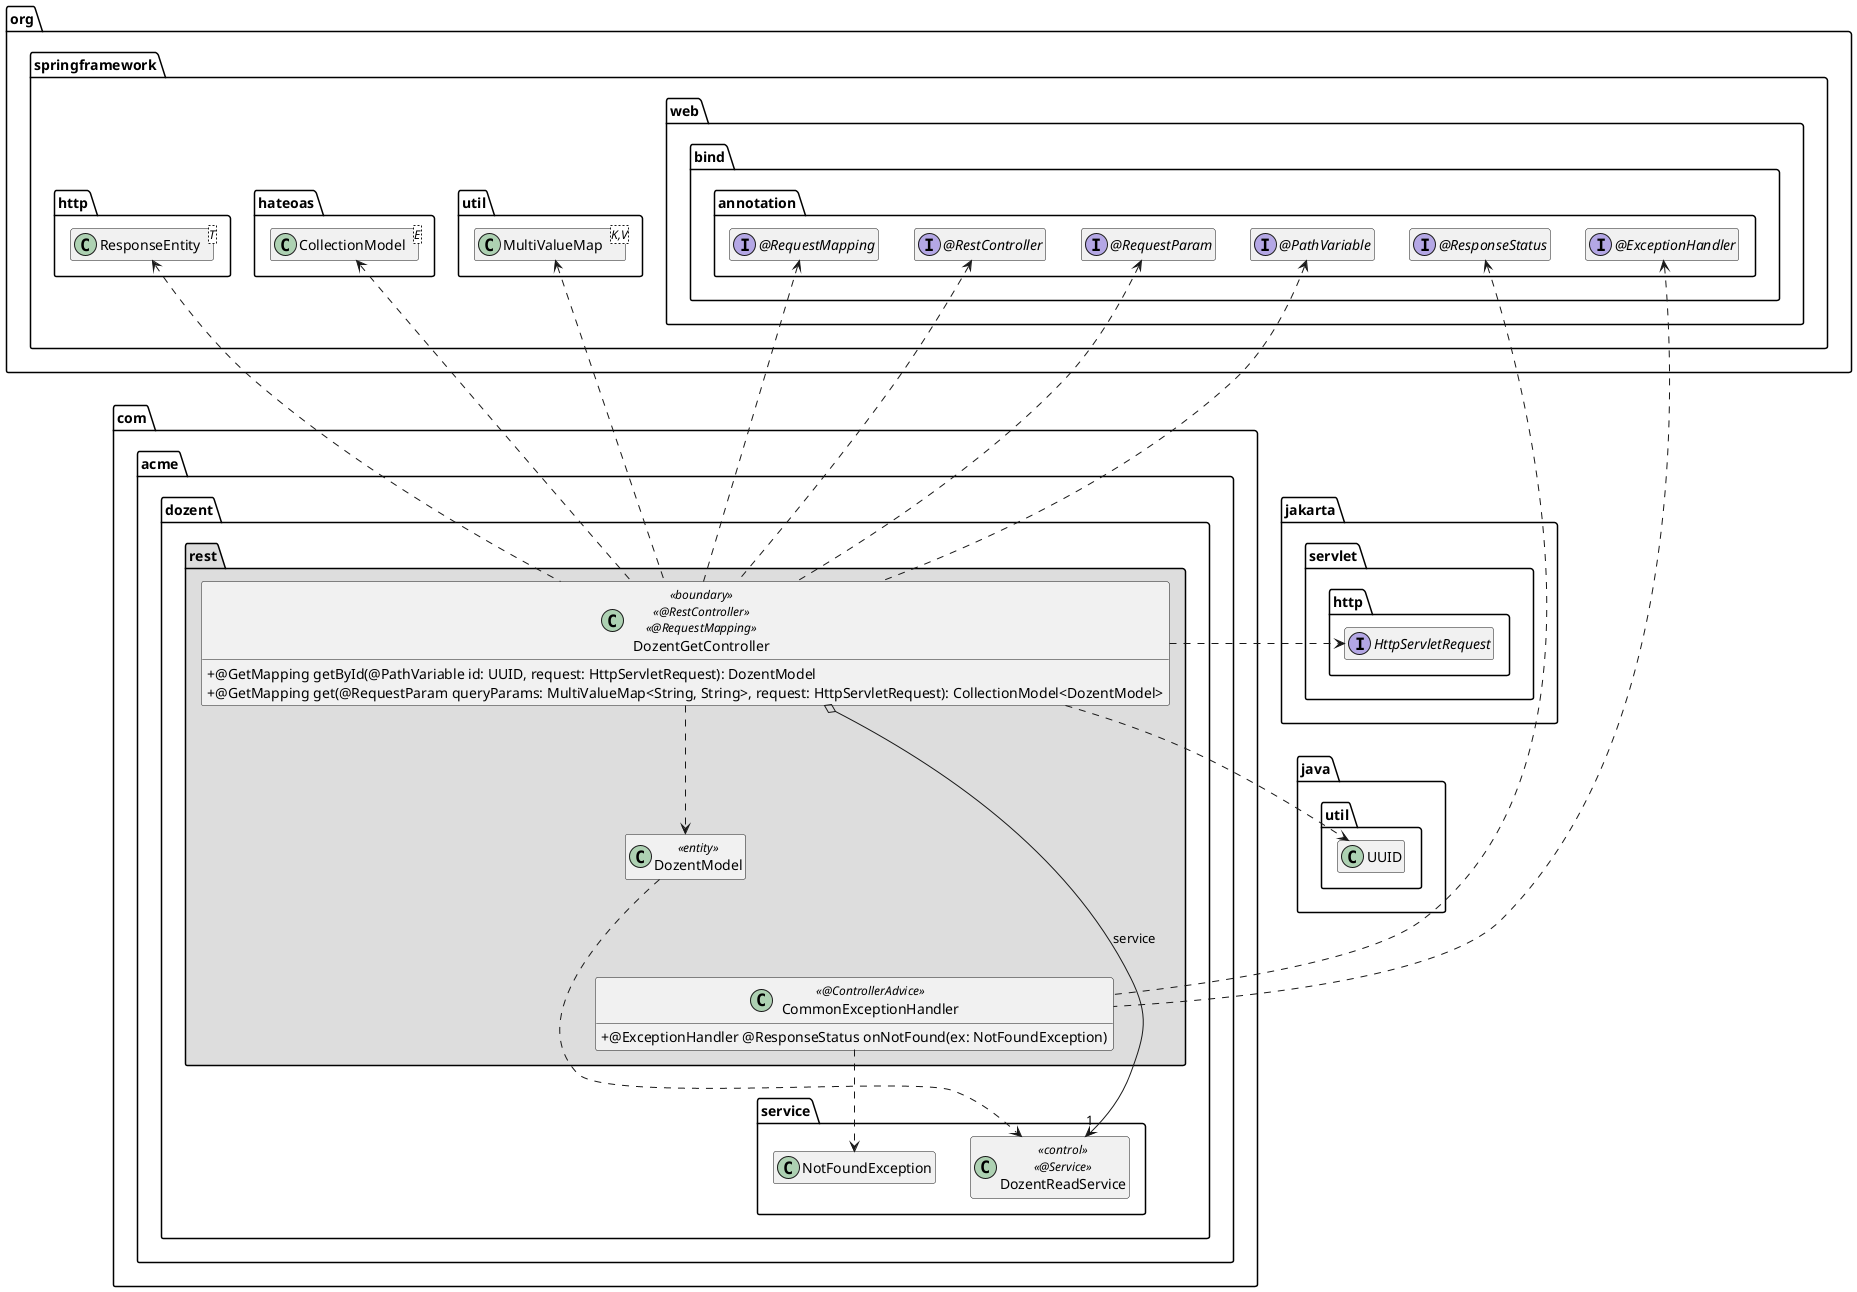 @startuml DozentGetController

skinparam classAttributeIconSize 0

package org.springframework {
    package web.bind.annotation {
        interface "@RestController" as RestController
        interface "@RequestMapping" as RequestMapping
        interface "@PathVariable" as PathVariable
        interface "@RequestParam" as RequestParam
        interface "@ExceptionHandler" as ExceptionHandler
        interface "@ResponseStatus" as ResponseStatus
    }

    package http {
        class ResponseEntity<T>
    }
    package hateoas {
        class CollectionModel<E>
    }
    package util {
        class MultiValueMap<K,V>
    }
}

package jakarta.servlet.http {
    interface HttpServletRequest
}

package java.util {
    class UUID
    UUID .up[hidden].> HttpServletRequest
}

package com.acme.dozent {
    package service {
        class DozentReadService << control >> << @Service >>
        class NotFoundException
    }

    package rest #DDDDDD {
        class DozentModel <<entity>>

        class DozentGetController << boundary >> << @RestController >> << @RequestMapping >> {
            + @GetMapping getById(@PathVariable id: UUID, request: HttpServletRequest): DozentModel
            + @GetMapping get(@RequestParam queryParams: MultiValueMap<String, String>, request: HttpServletRequest): CollectionModel<DozentModel>
        }

        class CommonExceptionHandler << @ControllerAdvice >> {
            + @ExceptionHandler @ResponseStatus onNotFound(ex: NotFoundException)
        }

        DozentGetController o--> "1" DozentReadService : service
        DozentGetController ..> DozentModel

        DozentGetController .up.> RestController
        DozentGetController .up.> RequestMapping
        DozentGetController .up.> PathVariable
        DozentGetController .up.> RequestParam
        DozentGetController .up.> ResponseEntity
        DozentGetController .up.> MultiValueMap
        DozentGetController .up.> CollectionModel
        DozentGetController .right.> HttpServletRequest

        CommonExceptionHandler .up.> ExceptionHandler
        CommonExceptionHandler .up.> ResponseStatus
        CommonExceptionHandler ..> NotFoundException
        CommonExceptionHandler .up[hidden].> DozentModel

        DozentGetController .right.> UUID

        DozentModel ..> DozentReadService
    }
}

hide empty members


@enduml
